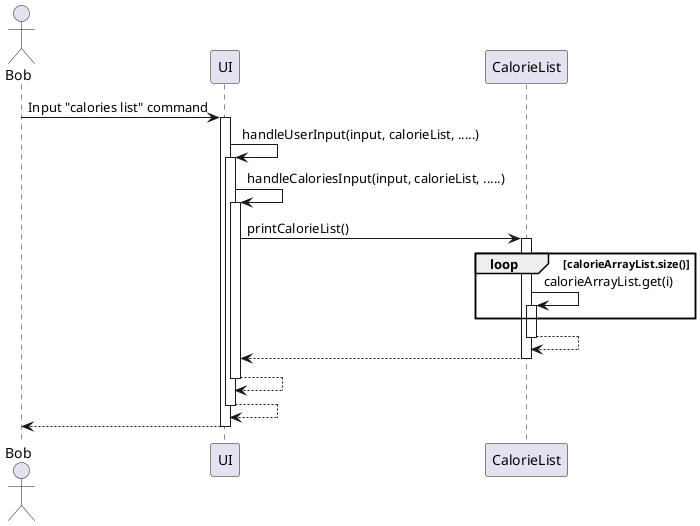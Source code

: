 @startuml
actor Bob

Bob -> UI: Input "calories list" command
activate UI

UI -> UI: handleUserInput(input, calorieList, .....)
activate UI

UI -> UI: handleCaloriesInput(input, calorieList, .....)
activate UI

UI -> CalorieList: printCalorieList()
activate CalorieList

loop calorieArrayList.size()
CalorieList -> CalorieList : calorieArrayList.get(i)
activate CalorieList
end

return
return
return
return
return

@enduml